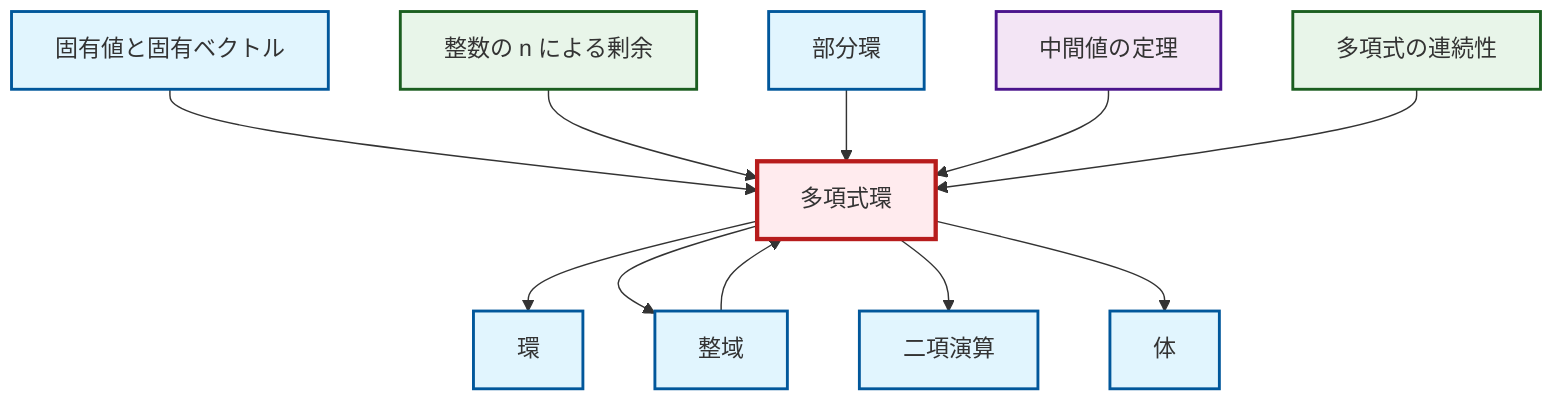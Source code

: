 graph TD
    classDef definition fill:#e1f5fe,stroke:#01579b,stroke-width:2px
    classDef theorem fill:#f3e5f5,stroke:#4a148c,stroke-width:2px
    classDef axiom fill:#fff3e0,stroke:#e65100,stroke-width:2px
    classDef example fill:#e8f5e9,stroke:#1b5e20,stroke-width:2px
    classDef current fill:#ffebee,stroke:#b71c1c,stroke-width:3px
    ex-quotient-integers-mod-n["整数の n による剰余"]:::example
    def-ring["環"]:::definition
    def-polynomial-ring["多項式環"]:::definition
    ex-polynomial-continuity["多項式の連続性"]:::example
    thm-intermediate-value["中間値の定理"]:::theorem
    def-subring["部分環"]:::definition
    def-eigenvalue-eigenvector["固有値と固有ベクトル"]:::definition
    def-field["体"]:::definition
    def-integral-domain["整域"]:::definition
    def-binary-operation["二項演算"]:::definition
    def-polynomial-ring --> def-ring
    def-eigenvalue-eigenvector --> def-polynomial-ring
    def-polynomial-ring --> def-integral-domain
    def-polynomial-ring --> def-binary-operation
    def-polynomial-ring --> def-field
    ex-quotient-integers-mod-n --> def-polynomial-ring
    def-subring --> def-polynomial-ring
    thm-intermediate-value --> def-polynomial-ring
    ex-polynomial-continuity --> def-polynomial-ring
    def-integral-domain --> def-polynomial-ring
    class def-polynomial-ring current